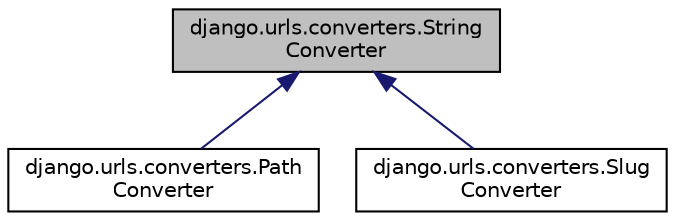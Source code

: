 digraph "django.urls.converters.StringConverter"
{
 // LATEX_PDF_SIZE
  edge [fontname="Helvetica",fontsize="10",labelfontname="Helvetica",labelfontsize="10"];
  node [fontname="Helvetica",fontsize="10",shape=record];
  Node1 [label="django.urls.converters.String\lConverter",height=0.2,width=0.4,color="black", fillcolor="grey75", style="filled", fontcolor="black",tooltip=" "];
  Node1 -> Node2 [dir="back",color="midnightblue",fontsize="10",style="solid",fontname="Helvetica"];
  Node2 [label="django.urls.converters.Path\lConverter",height=0.2,width=0.4,color="black", fillcolor="white", style="filled",URL="$classdjango_1_1urls_1_1converters_1_1_path_converter.html",tooltip=" "];
  Node1 -> Node3 [dir="back",color="midnightblue",fontsize="10",style="solid",fontname="Helvetica"];
  Node3 [label="django.urls.converters.Slug\lConverter",height=0.2,width=0.4,color="black", fillcolor="white", style="filled",URL="$classdjango_1_1urls_1_1converters_1_1_slug_converter.html",tooltip=" "];
}
